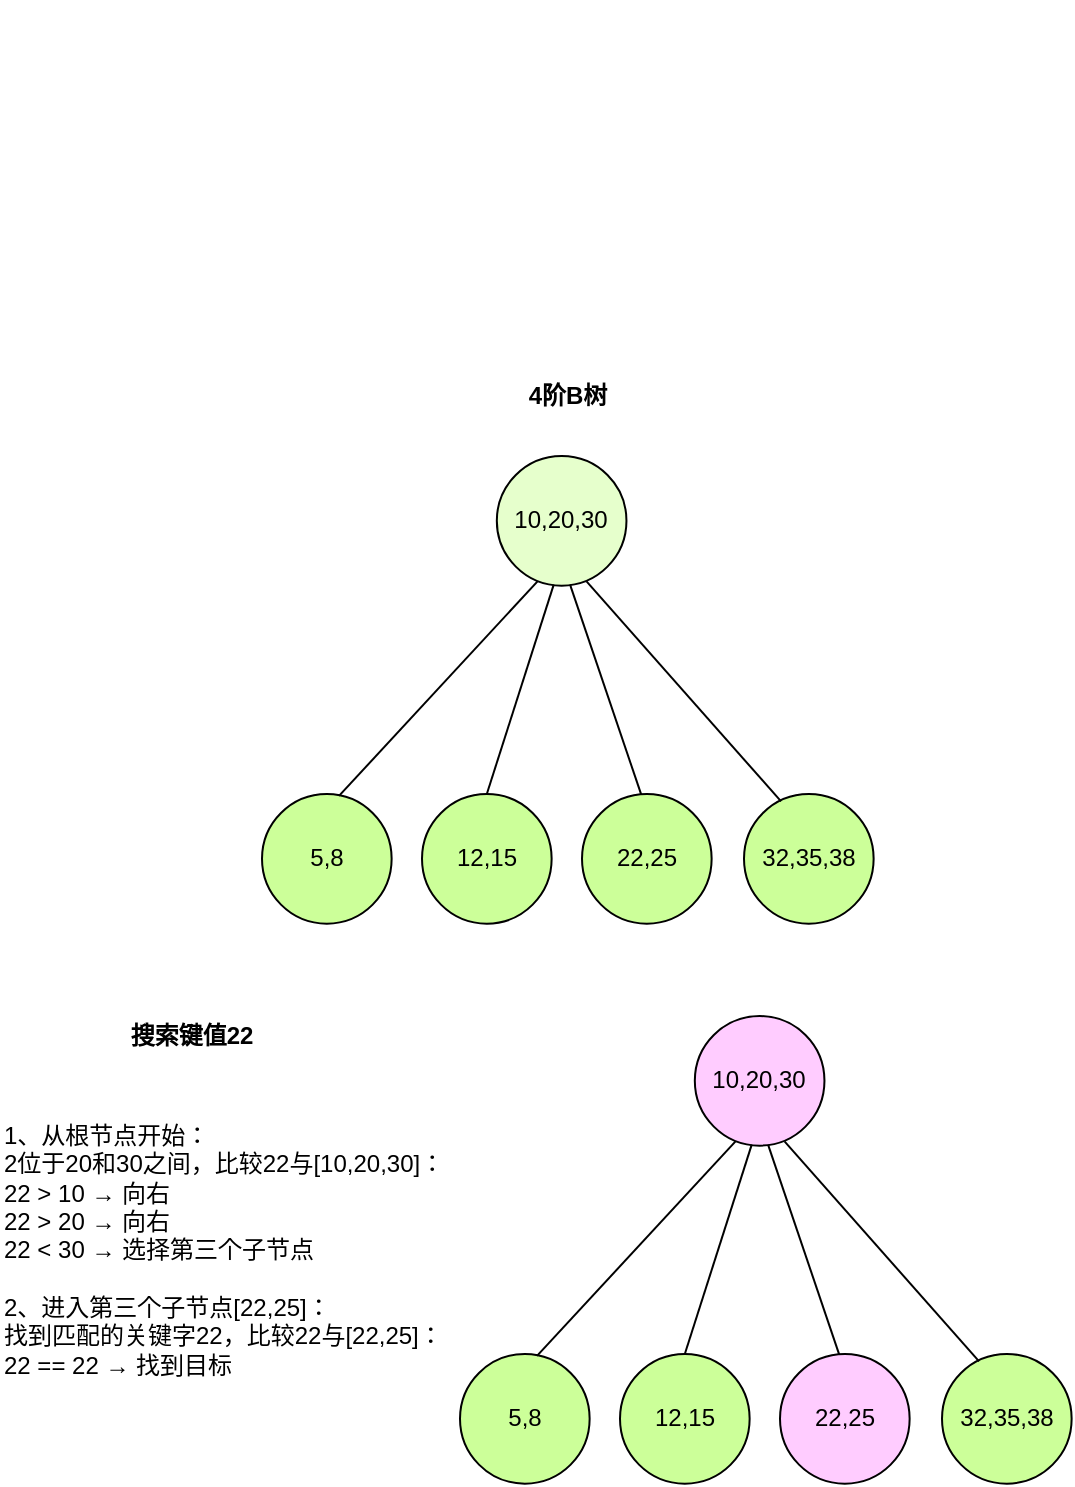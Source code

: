<mxfile version="28.0.5">
  <diagram name="第 1 页" id="teVxywe5FrTBijlx7ayv">
    <mxGraphModel dx="1025" dy="447" grid="1" gridSize="10" guides="1" tooltips="1" connect="1" arrows="1" fold="1" page="1" pageScale="1" pageWidth="827" pageHeight="1169" math="0" shadow="0">
      <root>
        <mxCell id="0" />
        <mxCell id="1" parent="0" />
        <mxCell id="zZiReSbhooICUADvl0ZZ-2" style="edgeStyle=orthogonalEdgeStyle;rounded=0;orthogonalLoop=1;jettySize=auto;html=1;exitX=0.5;exitY=1;exitDx=0;exitDy=0;" parent="1" edge="1">
          <mxGeometry relative="1" as="geometry">
            <mxPoint x="255.75" y="60" as="sourcePoint" />
            <mxPoint x="255.75" y="60" as="targetPoint" />
          </mxGeometry>
        </mxCell>
        <mxCell id="fwzgTXKw3Bep3Y-MKC9B-11" value="&lt;b&gt;4阶B树&lt;/b&gt;" style="text;strokeColor=none;align=center;fillColor=none;html=1;verticalAlign=middle;whiteSpace=wrap;rounded=0;" parent="1" vertex="1">
          <mxGeometry x="388.91" y="240" width="50" height="20" as="geometry" />
        </mxCell>
        <mxCell id="fwzgTXKw3Bep3Y-MKC9B-13" value="&lt;b&gt;搜索键值22&lt;/b&gt;" style="text;strokeColor=none;align=center;fillColor=none;html=1;verticalAlign=middle;whiteSpace=wrap;rounded=0;" parent="1" vertex="1">
          <mxGeometry x="191" y="560" width="70" height="20" as="geometry" />
        </mxCell>
        <mxCell id="fwzgTXKw3Bep3Y-MKC9B-14" value="" style="group" parent="1" vertex="1" connectable="0">
          <mxGeometry x="261" y="280" width="305.818" height="233.818" as="geometry" />
        </mxCell>
        <mxCell id="fwzgTXKw3Bep3Y-MKC9B-2" value="10,20,30" style="ellipse;whiteSpace=wrap;html=1;aspect=fixed;fillColor=#E6FFCC;" parent="fwzgTXKw3Bep3Y-MKC9B-14" vertex="1">
          <mxGeometry x="117.41" width="64.818" height="64.818" as="geometry" />
        </mxCell>
        <mxCell id="fwzgTXKw3Bep3Y-MKC9B-3" value="5,8" style="ellipse;whiteSpace=wrap;html=1;aspect=fixed;fillColor=#CCFF99;" parent="fwzgTXKw3Bep3Y-MKC9B-14" vertex="1">
          <mxGeometry y="169" width="64.818" height="64.818" as="geometry" />
        </mxCell>
        <mxCell id="fwzgTXKw3Bep3Y-MKC9B-4" value="22,25" style="ellipse;whiteSpace=wrap;html=1;aspect=fixed;fillColor=#CCFF99;" parent="fwzgTXKw3Bep3Y-MKC9B-14" vertex="1">
          <mxGeometry x="160" y="169" width="64.818" height="64.818" as="geometry" />
        </mxCell>
        <mxCell id="fwzgTXKw3Bep3Y-MKC9B-5" value="" style="endArrow=none;html=1;rounded=0;exitX=0.594;exitY=0.015;exitDx=0;exitDy=0;exitPerimeter=0;entryX=0.314;entryY=0.967;entryDx=0;entryDy=0;entryPerimeter=0;" parent="fwzgTXKw3Bep3Y-MKC9B-14" source="fwzgTXKw3Bep3Y-MKC9B-3" target="fwzgTXKw3Bep3Y-MKC9B-2" edge="1">
          <mxGeometry width="50" height="50" relative="1" as="geometry">
            <mxPoint x="102.23" y="150" as="sourcePoint" />
            <mxPoint x="152.23" y="60" as="targetPoint" />
          </mxGeometry>
        </mxCell>
        <mxCell id="fwzgTXKw3Bep3Y-MKC9B-6" value="" style="endArrow=none;html=1;rounded=0;exitX=0.457;exitY=0.005;exitDx=0;exitDy=0;entryX=0.565;entryY=0.992;entryDx=0;entryDy=0;entryPerimeter=0;exitPerimeter=0;" parent="fwzgTXKw3Bep3Y-MKC9B-14" source="fwzgTXKw3Bep3Y-MKC9B-4" target="fwzgTXKw3Bep3Y-MKC9B-2" edge="1">
          <mxGeometry width="50" height="50" relative="1" as="geometry">
            <mxPoint x="233.23" y="150" as="sourcePoint" />
            <mxPoint x="182.23" y="61" as="targetPoint" />
          </mxGeometry>
        </mxCell>
        <mxCell id="fwzgTXKw3Bep3Y-MKC9B-7" value="12,15" style="ellipse;whiteSpace=wrap;html=1;aspect=fixed;fillColor=#CCFF99;" parent="fwzgTXKw3Bep3Y-MKC9B-14" vertex="1">
          <mxGeometry x="80.0" y="169" width="64.818" height="64.818" as="geometry" />
        </mxCell>
        <mxCell id="fwzgTXKw3Bep3Y-MKC9B-8" value="" style="endArrow=none;html=1;rounded=0;exitX=0.5;exitY=0;exitDx=0;exitDy=0;entryX=0.439;entryY=0.992;entryDx=0;entryDy=0;entryPerimeter=0;" parent="fwzgTXKw3Bep3Y-MKC9B-14" source="fwzgTXKw3Bep3Y-MKC9B-7" target="fwzgTXKw3Bep3Y-MKC9B-2" edge="1">
          <mxGeometry width="50" height="50" relative="1" as="geometry">
            <mxPoint x="170" y="210" as="sourcePoint" />
            <mxPoint x="233" y="120" as="targetPoint" />
          </mxGeometry>
        </mxCell>
        <mxCell id="fwzgTXKw3Bep3Y-MKC9B-9" value="32,35,38" style="ellipse;whiteSpace=wrap;html=1;aspect=fixed;fillColor=#CCFF99;" parent="fwzgTXKw3Bep3Y-MKC9B-14" vertex="1">
          <mxGeometry x="241" y="169" width="64.818" height="64.818" as="geometry" />
        </mxCell>
        <mxCell id="fwzgTXKw3Bep3Y-MKC9B-10" value="" style="endArrow=none;html=1;rounded=0;exitX=0.286;exitY=0.057;exitDx=0;exitDy=0;entryX=0.692;entryY=0.967;entryDx=0;entryDy=0;entryPerimeter=0;exitPerimeter=0;" parent="fwzgTXKw3Bep3Y-MKC9B-14" source="fwzgTXKw3Bep3Y-MKC9B-9" target="fwzgTXKw3Bep3Y-MKC9B-2" edge="1">
          <mxGeometry width="50" height="50" relative="1" as="geometry">
            <mxPoint x="260" y="140" as="sourcePoint" />
            <mxPoint x="192" y="51" as="targetPoint" />
          </mxGeometry>
        </mxCell>
        <mxCell id="fwzgTXKw3Bep3Y-MKC9B-15" value="&lt;div&gt;1、从根节点开始：&lt;/div&gt;&lt;div&gt;2位于20和30之间，比较22与[10,20,30]：&lt;/div&gt;&lt;div&gt;22 &amp;gt; 10 → 向右&lt;/div&gt;&lt;div&gt;22 &amp;gt; 20 → 向右&lt;/div&gt;&lt;div&gt;22 &amp;lt; 30 → 选择第三个子节点&lt;/div&gt;&lt;div&gt;&lt;br&gt;&lt;/div&gt;&lt;div&gt;2、进入第三个子节点[22,25]：&lt;/div&gt;&lt;div&gt;找到匹配的关键字22，比较22与[22,25]：&lt;/div&gt;&lt;div&gt;22 == 22 → 找到目标&lt;/div&gt;" style="text;strokeColor=none;align=left;fillColor=none;html=1;verticalAlign=middle;whiteSpace=wrap;rounded=0;" parent="1" vertex="1">
          <mxGeometry x="130" y="611.91" width="230" height="130" as="geometry" />
        </mxCell>
        <mxCell id="fwzgTXKw3Bep3Y-MKC9B-16" value="" style="group" parent="1" vertex="1" connectable="0">
          <mxGeometry x="360" y="560" width="305.818" height="233.818" as="geometry" />
        </mxCell>
        <mxCell id="fwzgTXKw3Bep3Y-MKC9B-17" value="10,20,30" style="ellipse;whiteSpace=wrap;html=1;aspect=fixed;fillColor=#FFCCFF;" parent="fwzgTXKw3Bep3Y-MKC9B-16" vertex="1">
          <mxGeometry x="117.41" width="64.818" height="64.818" as="geometry" />
        </mxCell>
        <mxCell id="fwzgTXKw3Bep3Y-MKC9B-18" value="5,8" style="ellipse;whiteSpace=wrap;html=1;aspect=fixed;fillColor=#CCFF99;" parent="fwzgTXKw3Bep3Y-MKC9B-16" vertex="1">
          <mxGeometry y="169" width="64.818" height="64.818" as="geometry" />
        </mxCell>
        <mxCell id="fwzgTXKw3Bep3Y-MKC9B-19" value="22,25" style="ellipse;whiteSpace=wrap;html=1;aspect=fixed;fillColor=#FFCCFF;" parent="fwzgTXKw3Bep3Y-MKC9B-16" vertex="1">
          <mxGeometry x="160" y="169" width="64.818" height="64.818" as="geometry" />
        </mxCell>
        <mxCell id="fwzgTXKw3Bep3Y-MKC9B-20" value="" style="endArrow=none;html=1;rounded=0;exitX=0.594;exitY=0.015;exitDx=0;exitDy=0;exitPerimeter=0;entryX=0.314;entryY=0.967;entryDx=0;entryDy=0;entryPerimeter=0;" parent="fwzgTXKw3Bep3Y-MKC9B-16" source="fwzgTXKw3Bep3Y-MKC9B-18" target="fwzgTXKw3Bep3Y-MKC9B-17" edge="1">
          <mxGeometry width="50" height="50" relative="1" as="geometry">
            <mxPoint x="102.23" y="150" as="sourcePoint" />
            <mxPoint x="152.23" y="60" as="targetPoint" />
          </mxGeometry>
        </mxCell>
        <mxCell id="fwzgTXKw3Bep3Y-MKC9B-21" value="" style="endArrow=none;html=1;rounded=0;exitX=0.457;exitY=0.005;exitDx=0;exitDy=0;entryX=0.565;entryY=0.992;entryDx=0;entryDy=0;entryPerimeter=0;exitPerimeter=0;" parent="fwzgTXKw3Bep3Y-MKC9B-16" source="fwzgTXKw3Bep3Y-MKC9B-19" target="fwzgTXKw3Bep3Y-MKC9B-17" edge="1">
          <mxGeometry width="50" height="50" relative="1" as="geometry">
            <mxPoint x="233.23" y="150" as="sourcePoint" />
            <mxPoint x="182.23" y="61" as="targetPoint" />
          </mxGeometry>
        </mxCell>
        <mxCell id="fwzgTXKw3Bep3Y-MKC9B-22" value="12,15" style="ellipse;whiteSpace=wrap;html=1;aspect=fixed;fillColor=#CCFF99;" parent="fwzgTXKw3Bep3Y-MKC9B-16" vertex="1">
          <mxGeometry x="80.0" y="169" width="64.818" height="64.818" as="geometry" />
        </mxCell>
        <mxCell id="fwzgTXKw3Bep3Y-MKC9B-23" value="" style="endArrow=none;html=1;rounded=0;exitX=0.5;exitY=0;exitDx=0;exitDy=0;entryX=0.439;entryY=0.992;entryDx=0;entryDy=0;entryPerimeter=0;" parent="fwzgTXKw3Bep3Y-MKC9B-16" source="fwzgTXKw3Bep3Y-MKC9B-22" target="fwzgTXKw3Bep3Y-MKC9B-17" edge="1">
          <mxGeometry width="50" height="50" relative="1" as="geometry">
            <mxPoint x="170" y="210" as="sourcePoint" />
            <mxPoint x="233" y="120" as="targetPoint" />
          </mxGeometry>
        </mxCell>
        <mxCell id="fwzgTXKw3Bep3Y-MKC9B-24" value="32,35,38" style="ellipse;whiteSpace=wrap;html=1;aspect=fixed;fillColor=#CCFF99;" parent="fwzgTXKw3Bep3Y-MKC9B-16" vertex="1">
          <mxGeometry x="241" y="169" width="64.818" height="64.818" as="geometry" />
        </mxCell>
        <mxCell id="fwzgTXKw3Bep3Y-MKC9B-25" value="" style="endArrow=none;html=1;rounded=0;exitX=0.286;exitY=0.057;exitDx=0;exitDy=0;entryX=0.692;entryY=0.967;entryDx=0;entryDy=0;entryPerimeter=0;exitPerimeter=0;" parent="fwzgTXKw3Bep3Y-MKC9B-16" source="fwzgTXKw3Bep3Y-MKC9B-24" target="fwzgTXKw3Bep3Y-MKC9B-17" edge="1">
          <mxGeometry width="50" height="50" relative="1" as="geometry">
            <mxPoint x="260" y="140" as="sourcePoint" />
            <mxPoint x="192" y="51" as="targetPoint" />
          </mxGeometry>
        </mxCell>
      </root>
    </mxGraphModel>
  </diagram>
</mxfile>

